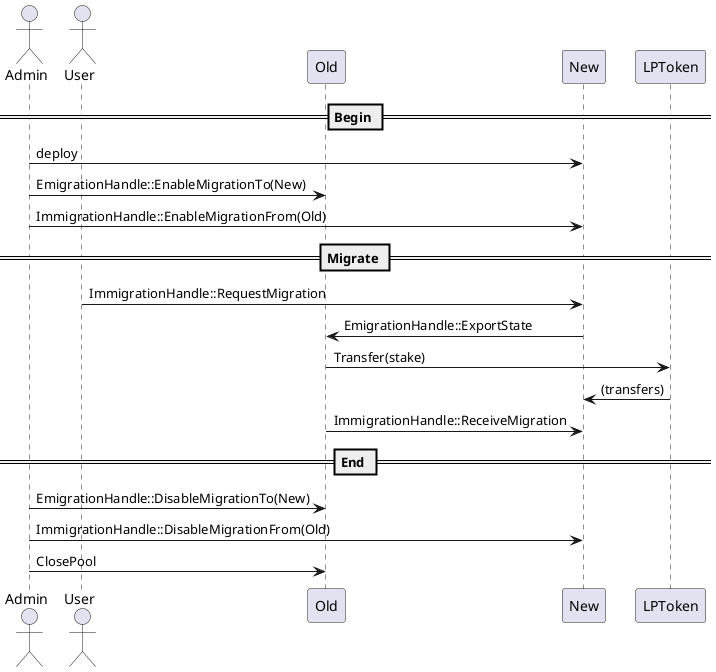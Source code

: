 @startuml

actor Admin
actor User
participant Old
participant New
participant LPToken

== Begin ==
Admin -> New: deploy
Admin -> Old: EmigrationHandle::EnableMigrationTo(New)
Admin -> New: ImmigrationHandle::EnableMigrationFrom(Old)

== Migrate ==
User -> New: ImmigrationHandle::RequestMigration
New -> Old: EmigrationHandle::ExportState
Old -> LPToken: Transfer(stake)
LPToken -> New: (transfers)
Old -> New: ImmigrationHandle::ReceiveMigration

== End ==
Admin -> Old: EmigrationHandle::DisableMigrationTo(New)
Admin -> New: ImmigrationHandle::DisableMigrationFrom(Old)
Admin -> Old: ClosePool

@enduml
